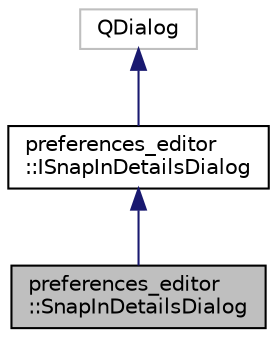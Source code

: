digraph "preferences_editor::SnapInDetailsDialog"
{
 // LATEX_PDF_SIZE
  edge [fontname="Helvetica",fontsize="10",labelfontname="Helvetica",labelfontsize="10"];
  node [fontname="Helvetica",fontsize="10",shape=record];
  Node1 [label="preferences_editor\l::SnapInDetailsDialog",height=0.2,width=0.4,color="black", fillcolor="grey75", style="filled", fontcolor="black",tooltip="class SnapInDetailsDialog Shows properties of a snap-in. Provides information on snap-in name,..."];
  Node2 -> Node1 [dir="back",color="midnightblue",fontsize="10",style="solid",fontname="Helvetica"];
  Node2 [label="preferences_editor\l::ISnapInDetailsDialog",height=0.2,width=0.4,color="black", fillcolor="white", style="filled",URL="$classpreferences__editor_1_1_i_snap_in_details_dialog.html",tooltip="Common interface for a details dialog."];
  Node3 -> Node2 [dir="back",color="midnightblue",fontsize="10",style="solid",fontname="Helvetica"];
  Node3 [label="QDialog",height=0.2,width=0.4,color="grey75", fillcolor="white", style="filled",tooltip=" "];
}
